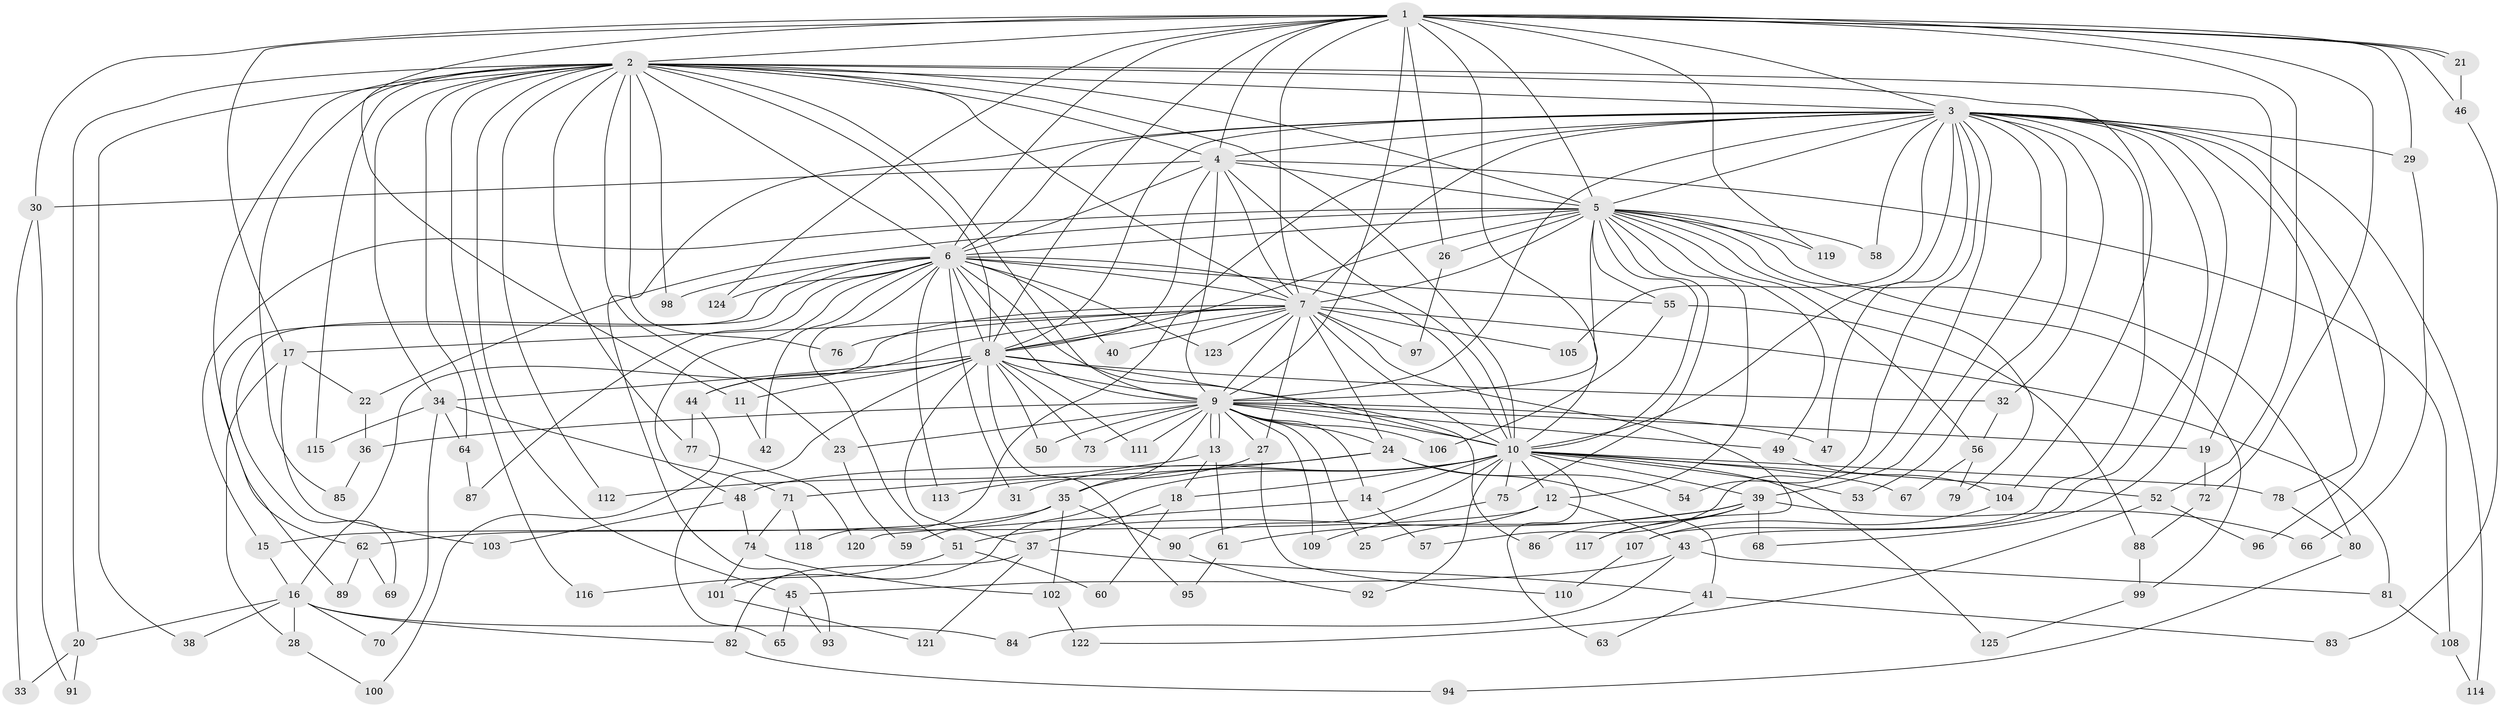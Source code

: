 // Generated by graph-tools (version 1.1) at 2025/25/03/09/25 03:25:40]
// undirected, 125 vertices, 275 edges
graph export_dot {
graph [start="1"]
  node [color=gray90,style=filled];
  1;
  2;
  3;
  4;
  5;
  6;
  7;
  8;
  9;
  10;
  11;
  12;
  13;
  14;
  15;
  16;
  17;
  18;
  19;
  20;
  21;
  22;
  23;
  24;
  25;
  26;
  27;
  28;
  29;
  30;
  31;
  32;
  33;
  34;
  35;
  36;
  37;
  38;
  39;
  40;
  41;
  42;
  43;
  44;
  45;
  46;
  47;
  48;
  49;
  50;
  51;
  52;
  53;
  54;
  55;
  56;
  57;
  58;
  59;
  60;
  61;
  62;
  63;
  64;
  65;
  66;
  67;
  68;
  69;
  70;
  71;
  72;
  73;
  74;
  75;
  76;
  77;
  78;
  79;
  80;
  81;
  82;
  83;
  84;
  85;
  86;
  87;
  88;
  89;
  90;
  91;
  92;
  93;
  94;
  95;
  96;
  97;
  98;
  99;
  100;
  101;
  102;
  103;
  104;
  105;
  106;
  107;
  108;
  109;
  110;
  111;
  112;
  113;
  114;
  115;
  116;
  117;
  118;
  119;
  120;
  121;
  122;
  123;
  124;
  125;
  1 -- 2;
  1 -- 3;
  1 -- 4;
  1 -- 5;
  1 -- 6;
  1 -- 7;
  1 -- 8;
  1 -- 9;
  1 -- 10;
  1 -- 11;
  1 -- 17;
  1 -- 21;
  1 -- 21;
  1 -- 26;
  1 -- 29;
  1 -- 30;
  1 -- 46;
  1 -- 52;
  1 -- 72;
  1 -- 119;
  1 -- 124;
  2 -- 3;
  2 -- 4;
  2 -- 5;
  2 -- 6;
  2 -- 7;
  2 -- 8;
  2 -- 9;
  2 -- 10;
  2 -- 19;
  2 -- 20;
  2 -- 23;
  2 -- 34;
  2 -- 38;
  2 -- 45;
  2 -- 62;
  2 -- 64;
  2 -- 76;
  2 -- 77;
  2 -- 85;
  2 -- 98;
  2 -- 104;
  2 -- 112;
  2 -- 115;
  2 -- 116;
  3 -- 4;
  3 -- 5;
  3 -- 6;
  3 -- 7;
  3 -- 8;
  3 -- 9;
  3 -- 10;
  3 -- 29;
  3 -- 32;
  3 -- 39;
  3 -- 43;
  3 -- 47;
  3 -- 53;
  3 -- 54;
  3 -- 57;
  3 -- 58;
  3 -- 68;
  3 -- 78;
  3 -- 93;
  3 -- 96;
  3 -- 105;
  3 -- 107;
  3 -- 114;
  3 -- 118;
  4 -- 5;
  4 -- 6;
  4 -- 7;
  4 -- 8;
  4 -- 9;
  4 -- 10;
  4 -- 30;
  4 -- 108;
  5 -- 6;
  5 -- 7;
  5 -- 8;
  5 -- 9;
  5 -- 10;
  5 -- 12;
  5 -- 15;
  5 -- 22;
  5 -- 26;
  5 -- 49;
  5 -- 55;
  5 -- 56;
  5 -- 58;
  5 -- 75;
  5 -- 79;
  5 -- 80;
  5 -- 99;
  5 -- 119;
  6 -- 7;
  6 -- 8;
  6 -- 9;
  6 -- 10;
  6 -- 31;
  6 -- 40;
  6 -- 42;
  6 -- 48;
  6 -- 51;
  6 -- 55;
  6 -- 69;
  6 -- 86;
  6 -- 87;
  6 -- 89;
  6 -- 98;
  6 -- 113;
  6 -- 123;
  6 -- 124;
  7 -- 8;
  7 -- 9;
  7 -- 10;
  7 -- 16;
  7 -- 17;
  7 -- 24;
  7 -- 27;
  7 -- 40;
  7 -- 44;
  7 -- 76;
  7 -- 81;
  7 -- 97;
  7 -- 105;
  7 -- 117;
  7 -- 123;
  8 -- 9;
  8 -- 10;
  8 -- 11;
  8 -- 32;
  8 -- 34;
  8 -- 37;
  8 -- 44;
  8 -- 50;
  8 -- 65;
  8 -- 73;
  8 -- 95;
  8 -- 111;
  9 -- 10;
  9 -- 13;
  9 -- 13;
  9 -- 14;
  9 -- 19;
  9 -- 23;
  9 -- 24;
  9 -- 25;
  9 -- 27;
  9 -- 35;
  9 -- 36;
  9 -- 47;
  9 -- 49;
  9 -- 50;
  9 -- 73;
  9 -- 106;
  9 -- 109;
  9 -- 111;
  10 -- 12;
  10 -- 14;
  10 -- 18;
  10 -- 31;
  10 -- 35;
  10 -- 39;
  10 -- 52;
  10 -- 53;
  10 -- 63;
  10 -- 67;
  10 -- 75;
  10 -- 78;
  10 -- 90;
  10 -- 92;
  10 -- 101;
  10 -- 125;
  11 -- 42;
  12 -- 15;
  12 -- 25;
  12 -- 43;
  13 -- 18;
  13 -- 61;
  13 -- 112;
  14 -- 57;
  14 -- 120;
  15 -- 16;
  16 -- 20;
  16 -- 28;
  16 -- 38;
  16 -- 70;
  16 -- 82;
  16 -- 84;
  17 -- 22;
  17 -- 28;
  17 -- 103;
  18 -- 37;
  18 -- 60;
  19 -- 72;
  20 -- 33;
  20 -- 91;
  21 -- 46;
  22 -- 36;
  23 -- 59;
  24 -- 41;
  24 -- 48;
  24 -- 54;
  24 -- 71;
  26 -- 97;
  27 -- 110;
  27 -- 113;
  28 -- 100;
  29 -- 66;
  30 -- 33;
  30 -- 91;
  32 -- 56;
  34 -- 64;
  34 -- 70;
  34 -- 71;
  34 -- 115;
  35 -- 59;
  35 -- 62;
  35 -- 90;
  35 -- 102;
  36 -- 85;
  37 -- 41;
  37 -- 82;
  37 -- 121;
  39 -- 51;
  39 -- 61;
  39 -- 66;
  39 -- 68;
  39 -- 86;
  39 -- 117;
  41 -- 63;
  41 -- 83;
  43 -- 45;
  43 -- 81;
  43 -- 84;
  44 -- 77;
  44 -- 100;
  45 -- 65;
  45 -- 93;
  46 -- 83;
  48 -- 74;
  48 -- 103;
  49 -- 104;
  51 -- 60;
  51 -- 116;
  52 -- 96;
  52 -- 122;
  55 -- 88;
  55 -- 106;
  56 -- 67;
  56 -- 79;
  61 -- 95;
  62 -- 69;
  62 -- 89;
  64 -- 87;
  71 -- 74;
  71 -- 118;
  72 -- 88;
  74 -- 101;
  74 -- 102;
  75 -- 109;
  77 -- 120;
  78 -- 80;
  80 -- 94;
  81 -- 108;
  82 -- 94;
  88 -- 99;
  90 -- 92;
  99 -- 125;
  101 -- 121;
  102 -- 122;
  104 -- 107;
  107 -- 110;
  108 -- 114;
}
